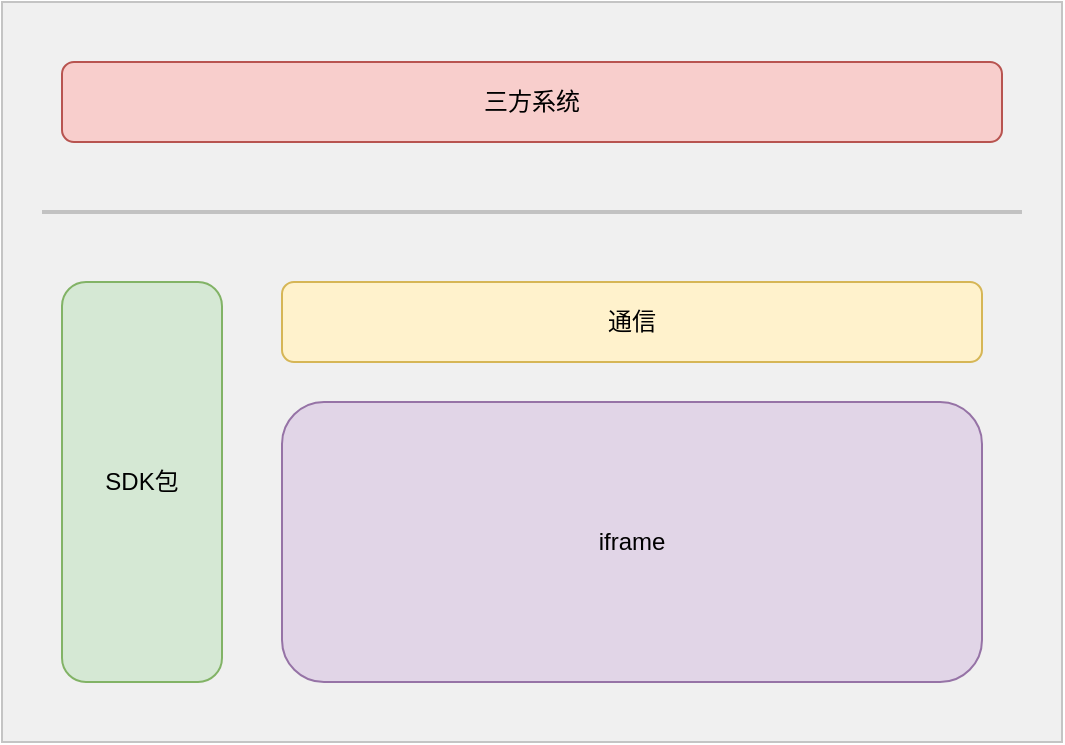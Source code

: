 <mxfile version="22.1.8" type="github">
  <diagram name="第 1 页" id="exwjhidH5btAJFsJpIJC">
    <mxGraphModel dx="1242" dy="711" grid="1" gridSize="10" guides="1" tooltips="1" connect="1" arrows="1" fold="1" page="1" pageScale="1" pageWidth="827" pageHeight="1169" math="0" shadow="0">
      <root>
        <mxCell id="0" />
        <mxCell id="1" parent="0" />
        <mxCell id="NX6aqmMwQJnAEj6iYnOQ-3" value="" style="rounded=0;whiteSpace=wrap;html=1;fillColor=#F0F0F0;fontColor=#333333;strokeColor=#C4C4C4;" vertex="1" parent="1">
          <mxGeometry x="142" y="60" width="530" height="370" as="geometry" />
        </mxCell>
        <mxCell id="NX6aqmMwQJnAEj6iYnOQ-4" value="iframe" style="rounded=1;whiteSpace=wrap;html=1;fillColor=#e1d5e7;strokeColor=#9673a6;" vertex="1" parent="1">
          <mxGeometry x="282" y="260" width="350" height="140" as="geometry" />
        </mxCell>
        <mxCell id="NX6aqmMwQJnAEj6iYnOQ-5" value="通信" style="rounded=1;whiteSpace=wrap;html=1;fillColor=#fff2cc;strokeColor=#d6b656;" vertex="1" parent="1">
          <mxGeometry x="282" y="200" width="350" height="40" as="geometry" />
        </mxCell>
        <mxCell id="NX6aqmMwQJnAEj6iYnOQ-6" value="三方系统" style="rounded=1;whiteSpace=wrap;html=1;fillColor=#f8cecc;strokeColor=#b85450;" vertex="1" parent="1">
          <mxGeometry x="172" y="90" width="470" height="40" as="geometry" />
        </mxCell>
        <mxCell id="NX6aqmMwQJnAEj6iYnOQ-7" value="SDK包" style="rounded=1;whiteSpace=wrap;html=1;fillColor=#d5e8d4;strokeColor=#82b366;" vertex="1" parent="1">
          <mxGeometry x="172" y="200" width="80" height="200" as="geometry" />
        </mxCell>
        <mxCell id="NX6aqmMwQJnAEj6iYnOQ-12" value="" style="line;strokeWidth=2;html=1;strokeColor=#C2C2C2;" vertex="1" parent="1">
          <mxGeometry x="162" y="160" width="490" height="10" as="geometry" />
        </mxCell>
      </root>
    </mxGraphModel>
  </diagram>
</mxfile>
